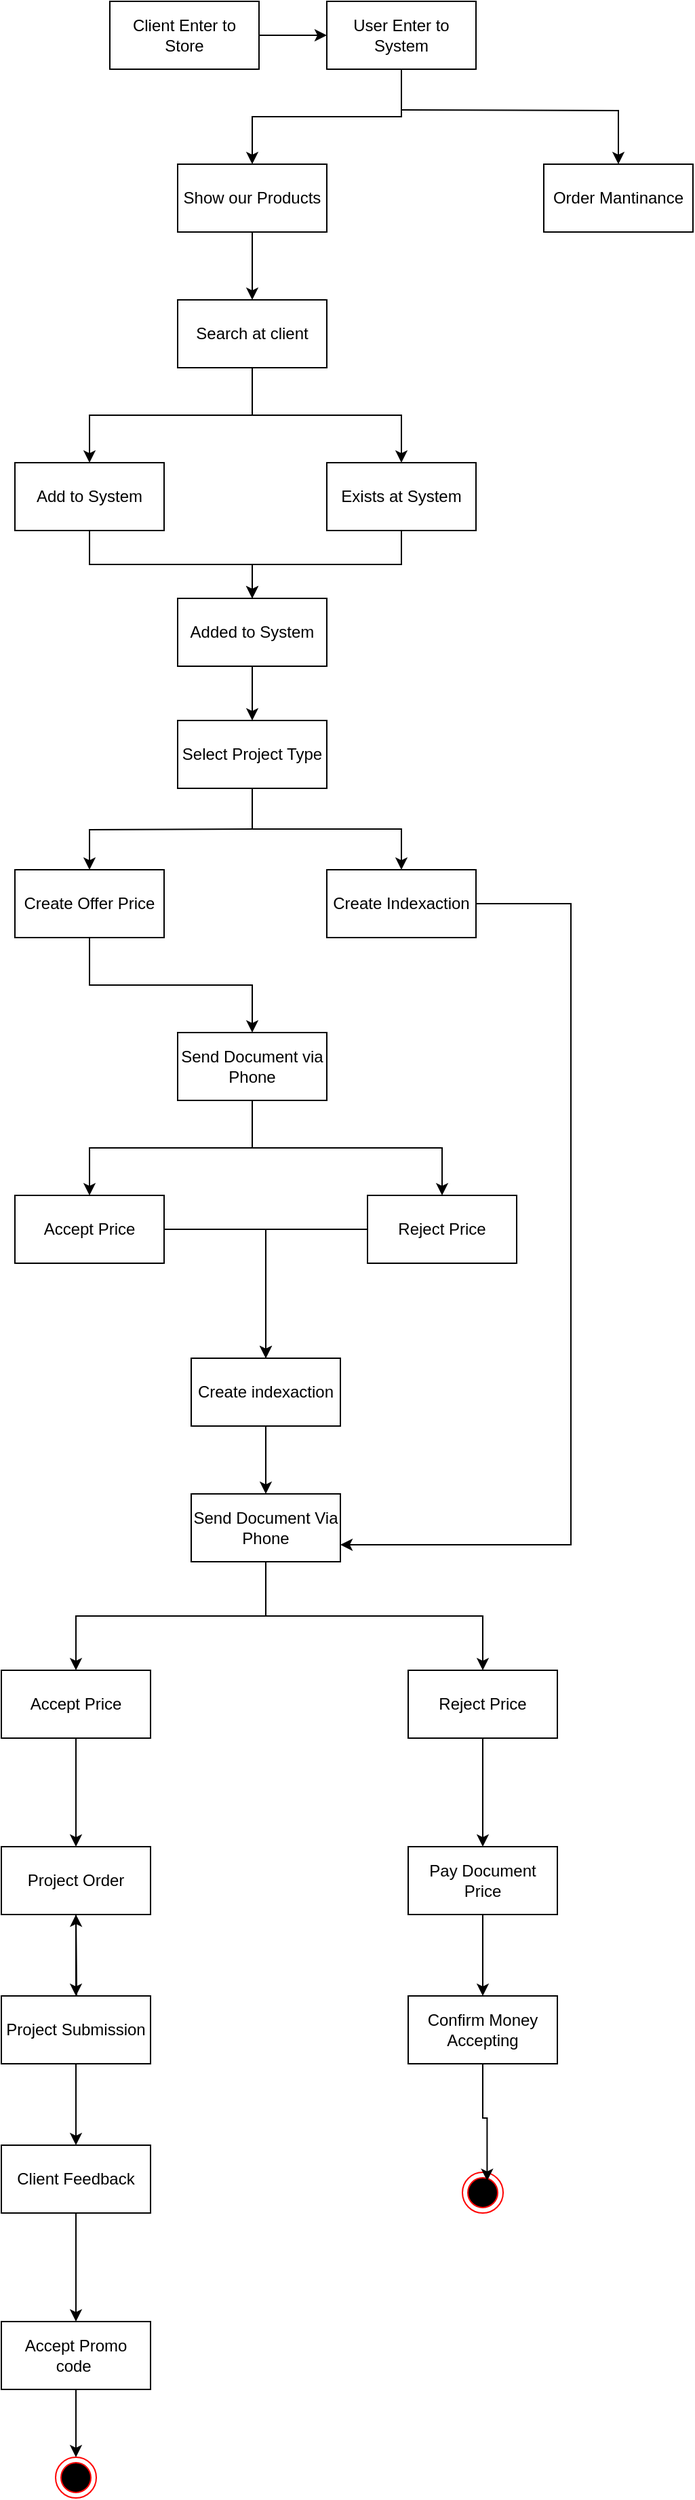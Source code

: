 <mxfile version="22.1.11" type="device">
  <diagram name="Page-1" id="9361dd3d-8414-5efd-6122-117bd74ce7a7">
    <mxGraphModel dx="818" dy="333" grid="1" gridSize="10" guides="1" tooltips="1" connect="1" arrows="1" fold="1" page="0" pageScale="1.5" pageWidth="826" pageHeight="1169" background="none" math="0" shadow="0">
      <root>
        <mxCell id="0" />
        <mxCell id="1" parent="0" />
        <mxCell id="7yB0A4BCbSumPsn5vP-0-91" style="edgeStyle=orthogonalEdgeStyle;rounded=0;orthogonalLoop=1;jettySize=auto;html=1;entryX=0;entryY=0.5;entryDx=0;entryDy=0;" edge="1" parent="1" source="7yB0A4BCbSumPsn5vP-0-89" target="7yB0A4BCbSumPsn5vP-0-90">
          <mxGeometry relative="1" as="geometry" />
        </mxCell>
        <mxCell id="7yB0A4BCbSumPsn5vP-0-89" value="Client Enter to Store" style="html=1;whiteSpace=wrap;" vertex="1" parent="1">
          <mxGeometry x="160" width="110" height="50" as="geometry" />
        </mxCell>
        <mxCell id="7yB0A4BCbSumPsn5vP-0-95" style="edgeStyle=orthogonalEdgeStyle;rounded=0;orthogonalLoop=1;jettySize=auto;html=1;" edge="1" parent="1" target="7yB0A4BCbSumPsn5vP-0-94">
          <mxGeometry relative="1" as="geometry">
            <mxPoint x="375" y="80" as="sourcePoint" />
          </mxGeometry>
        </mxCell>
        <mxCell id="7yB0A4BCbSumPsn5vP-0-102" style="edgeStyle=orthogonalEdgeStyle;rounded=0;orthogonalLoop=1;jettySize=auto;html=1;entryX=0.5;entryY=0;entryDx=0;entryDy=0;" edge="1" parent="1" source="7yB0A4BCbSumPsn5vP-0-90" target="7yB0A4BCbSumPsn5vP-0-101">
          <mxGeometry relative="1" as="geometry" />
        </mxCell>
        <mxCell id="7yB0A4BCbSumPsn5vP-0-90" value="User Enter to System" style="html=1;whiteSpace=wrap;" vertex="1" parent="1">
          <mxGeometry x="320" width="110" height="50" as="geometry" />
        </mxCell>
        <mxCell id="7yB0A4BCbSumPsn5vP-0-98" style="edgeStyle=orthogonalEdgeStyle;rounded=0;orthogonalLoop=1;jettySize=auto;html=1;entryX=0.5;entryY=0;entryDx=0;entryDy=0;exitX=0.5;exitY=1;exitDx=0;exitDy=0;" edge="1" parent="1" source="7yB0A4BCbSumPsn5vP-0-92" target="7yB0A4BCbSumPsn5vP-0-96">
          <mxGeometry relative="1" as="geometry" />
        </mxCell>
        <mxCell id="7yB0A4BCbSumPsn5vP-0-99" style="edgeStyle=orthogonalEdgeStyle;rounded=0;orthogonalLoop=1;jettySize=auto;html=1;" edge="1" parent="1" source="7yB0A4BCbSumPsn5vP-0-92" target="7yB0A4BCbSumPsn5vP-0-97">
          <mxGeometry relative="1" as="geometry" />
        </mxCell>
        <mxCell id="7yB0A4BCbSumPsn5vP-0-92" value="Search at client" style="html=1;whiteSpace=wrap;" vertex="1" parent="1">
          <mxGeometry x="210" y="220" width="110" height="50" as="geometry" />
        </mxCell>
        <mxCell id="7yB0A4BCbSumPsn5vP-0-94" value="Order Mantinance" style="html=1;whiteSpace=wrap;" vertex="1" parent="1">
          <mxGeometry x="480" y="120" width="110" height="50" as="geometry" />
        </mxCell>
        <mxCell id="7yB0A4BCbSumPsn5vP-0-105" style="edgeStyle=orthogonalEdgeStyle;rounded=0;orthogonalLoop=1;jettySize=auto;html=1;entryX=0.5;entryY=0;entryDx=0;entryDy=0;exitX=0.5;exitY=1;exitDx=0;exitDy=0;" edge="1" parent="1" source="7yB0A4BCbSumPsn5vP-0-96" target="7yB0A4BCbSumPsn5vP-0-100">
          <mxGeometry relative="1" as="geometry" />
        </mxCell>
        <mxCell id="7yB0A4BCbSumPsn5vP-0-96" value="Add to System" style="html=1;whiteSpace=wrap;" vertex="1" parent="1">
          <mxGeometry x="90" y="340" width="110" height="50" as="geometry" />
        </mxCell>
        <mxCell id="7yB0A4BCbSumPsn5vP-0-104" style="edgeStyle=orthogonalEdgeStyle;rounded=0;orthogonalLoop=1;jettySize=auto;html=1;entryX=0.5;entryY=0;entryDx=0;entryDy=0;" edge="1" parent="1" source="7yB0A4BCbSumPsn5vP-0-97" target="7yB0A4BCbSumPsn5vP-0-100">
          <mxGeometry relative="1" as="geometry" />
        </mxCell>
        <mxCell id="7yB0A4BCbSumPsn5vP-0-97" value="Exists at System" style="html=1;whiteSpace=wrap;" vertex="1" parent="1">
          <mxGeometry x="320" y="340" width="110" height="50" as="geometry" />
        </mxCell>
        <mxCell id="7yB0A4BCbSumPsn5vP-0-107" style="edgeStyle=orthogonalEdgeStyle;rounded=0;orthogonalLoop=1;jettySize=auto;html=1;entryX=0.5;entryY=0;entryDx=0;entryDy=0;" edge="1" parent="1" source="7yB0A4BCbSumPsn5vP-0-100" target="7yB0A4BCbSumPsn5vP-0-106">
          <mxGeometry relative="1" as="geometry" />
        </mxCell>
        <mxCell id="7yB0A4BCbSumPsn5vP-0-100" value="Added to System" style="html=1;whiteSpace=wrap;" vertex="1" parent="1">
          <mxGeometry x="210" y="440" width="110" height="50" as="geometry" />
        </mxCell>
        <mxCell id="7yB0A4BCbSumPsn5vP-0-103" style="edgeStyle=orthogonalEdgeStyle;rounded=0;orthogonalLoop=1;jettySize=auto;html=1;" edge="1" parent="1" source="7yB0A4BCbSumPsn5vP-0-101" target="7yB0A4BCbSumPsn5vP-0-92">
          <mxGeometry relative="1" as="geometry" />
        </mxCell>
        <mxCell id="7yB0A4BCbSumPsn5vP-0-101" value="Show our Products" style="html=1;whiteSpace=wrap;" vertex="1" parent="1">
          <mxGeometry x="210" y="120" width="110" height="50" as="geometry" />
        </mxCell>
        <mxCell id="7yB0A4BCbSumPsn5vP-0-110" style="edgeStyle=orthogonalEdgeStyle;rounded=0;orthogonalLoop=1;jettySize=auto;html=1;entryX=0.5;entryY=0;entryDx=0;entryDy=0;" edge="1" parent="1" target="7yB0A4BCbSumPsn5vP-0-108">
          <mxGeometry relative="1" as="geometry">
            <mxPoint x="265" y="610" as="sourcePoint" />
          </mxGeometry>
        </mxCell>
        <mxCell id="7yB0A4BCbSumPsn5vP-0-111" style="edgeStyle=orthogonalEdgeStyle;rounded=0;orthogonalLoop=1;jettySize=auto;html=1;" edge="1" parent="1" source="7yB0A4BCbSumPsn5vP-0-106" target="7yB0A4BCbSumPsn5vP-0-109">
          <mxGeometry relative="1" as="geometry" />
        </mxCell>
        <mxCell id="7yB0A4BCbSumPsn5vP-0-106" value="Select Project Type" style="html=1;whiteSpace=wrap;" vertex="1" parent="1">
          <mxGeometry x="210" y="530" width="110" height="50" as="geometry" />
        </mxCell>
        <mxCell id="7yB0A4BCbSumPsn5vP-0-114" style="edgeStyle=orthogonalEdgeStyle;rounded=0;orthogonalLoop=1;jettySize=auto;html=1;entryX=0.5;entryY=0;entryDx=0;entryDy=0;exitX=0.5;exitY=1;exitDx=0;exitDy=0;" edge="1" parent="1" source="7yB0A4BCbSumPsn5vP-0-108" target="7yB0A4BCbSumPsn5vP-0-112">
          <mxGeometry relative="1" as="geometry" />
        </mxCell>
        <mxCell id="7yB0A4BCbSumPsn5vP-0-108" value="Create Offer Price" style="html=1;whiteSpace=wrap;" vertex="1" parent="1">
          <mxGeometry x="90" y="640" width="110" height="50" as="geometry" />
        </mxCell>
        <mxCell id="7yB0A4BCbSumPsn5vP-0-129" style="edgeStyle=orthogonalEdgeStyle;rounded=0;orthogonalLoop=1;jettySize=auto;html=1;entryX=1;entryY=0.75;entryDx=0;entryDy=0;" edge="1" parent="1" source="7yB0A4BCbSumPsn5vP-0-109" target="7yB0A4BCbSumPsn5vP-0-123">
          <mxGeometry relative="1" as="geometry">
            <Array as="points">
              <mxPoint x="500" y="665" />
              <mxPoint x="500" y="1138" />
            </Array>
          </mxGeometry>
        </mxCell>
        <mxCell id="7yB0A4BCbSumPsn5vP-0-109" value="Create Indexaction" style="html=1;whiteSpace=wrap;" vertex="1" parent="1">
          <mxGeometry x="320" y="640" width="110" height="50" as="geometry" />
        </mxCell>
        <mxCell id="7yB0A4BCbSumPsn5vP-0-117" style="edgeStyle=orthogonalEdgeStyle;rounded=0;orthogonalLoop=1;jettySize=auto;html=1;exitX=0.5;exitY=1;exitDx=0;exitDy=0;" edge="1" parent="1" source="7yB0A4BCbSumPsn5vP-0-112" target="7yB0A4BCbSumPsn5vP-0-115">
          <mxGeometry relative="1" as="geometry" />
        </mxCell>
        <mxCell id="7yB0A4BCbSumPsn5vP-0-118" style="edgeStyle=orthogonalEdgeStyle;rounded=0;orthogonalLoop=1;jettySize=auto;html=1;exitX=0.5;exitY=1;exitDx=0;exitDy=0;" edge="1" parent="1" source="7yB0A4BCbSumPsn5vP-0-112" target="7yB0A4BCbSumPsn5vP-0-116">
          <mxGeometry relative="1" as="geometry" />
        </mxCell>
        <mxCell id="7yB0A4BCbSumPsn5vP-0-112" value="Send Document via Phone" style="html=1;whiteSpace=wrap;" vertex="1" parent="1">
          <mxGeometry x="210" y="760" width="110" height="50" as="geometry" />
        </mxCell>
        <mxCell id="7yB0A4BCbSumPsn5vP-0-120" style="edgeStyle=orthogonalEdgeStyle;rounded=0;orthogonalLoop=1;jettySize=auto;html=1;" edge="1" parent="1" source="7yB0A4BCbSumPsn5vP-0-115" target="7yB0A4BCbSumPsn5vP-0-119">
          <mxGeometry relative="1" as="geometry" />
        </mxCell>
        <mxCell id="7yB0A4BCbSumPsn5vP-0-115" value="Accept Price" style="html=1;whiteSpace=wrap;" vertex="1" parent="1">
          <mxGeometry x="90" y="880" width="110" height="50" as="geometry" />
        </mxCell>
        <mxCell id="7yB0A4BCbSumPsn5vP-0-122" style="edgeStyle=orthogonalEdgeStyle;rounded=0;orthogonalLoop=1;jettySize=auto;html=1;entryX=0.5;entryY=0;entryDx=0;entryDy=0;" edge="1" parent="1" source="7yB0A4BCbSumPsn5vP-0-116" target="7yB0A4BCbSumPsn5vP-0-119">
          <mxGeometry relative="1" as="geometry" />
        </mxCell>
        <mxCell id="7yB0A4BCbSumPsn5vP-0-116" value="Reject Price" style="html=1;whiteSpace=wrap;" vertex="1" parent="1">
          <mxGeometry x="350" y="880" width="110" height="50" as="geometry" />
        </mxCell>
        <mxCell id="7yB0A4BCbSumPsn5vP-0-124" style="edgeStyle=orthogonalEdgeStyle;rounded=0;orthogonalLoop=1;jettySize=auto;html=1;entryX=0.5;entryY=0;entryDx=0;entryDy=0;" edge="1" parent="1" source="7yB0A4BCbSumPsn5vP-0-119" target="7yB0A4BCbSumPsn5vP-0-123">
          <mxGeometry relative="1" as="geometry" />
        </mxCell>
        <mxCell id="7yB0A4BCbSumPsn5vP-0-119" value="Create indexaction" style="html=1;whiteSpace=wrap;" vertex="1" parent="1">
          <mxGeometry x="220" y="1000" width="110" height="50" as="geometry" />
        </mxCell>
        <mxCell id="7yB0A4BCbSumPsn5vP-0-127" style="edgeStyle=orthogonalEdgeStyle;rounded=0;orthogonalLoop=1;jettySize=auto;html=1;entryX=0.5;entryY=0;entryDx=0;entryDy=0;exitX=0.5;exitY=1;exitDx=0;exitDy=0;" edge="1" parent="1" source="7yB0A4BCbSumPsn5vP-0-123" target="7yB0A4BCbSumPsn5vP-0-125">
          <mxGeometry relative="1" as="geometry" />
        </mxCell>
        <mxCell id="7yB0A4BCbSumPsn5vP-0-128" style="edgeStyle=orthogonalEdgeStyle;rounded=0;orthogonalLoop=1;jettySize=auto;html=1;exitX=0.5;exitY=1;exitDx=0;exitDy=0;" edge="1" parent="1" source="7yB0A4BCbSumPsn5vP-0-123" target="7yB0A4BCbSumPsn5vP-0-126">
          <mxGeometry relative="1" as="geometry" />
        </mxCell>
        <mxCell id="7yB0A4BCbSumPsn5vP-0-123" value="Send Document Via Phone" style="html=1;whiteSpace=wrap;" vertex="1" parent="1">
          <mxGeometry x="220" y="1100" width="110" height="50" as="geometry" />
        </mxCell>
        <mxCell id="7yB0A4BCbSumPsn5vP-0-135" style="edgeStyle=orthogonalEdgeStyle;rounded=0;orthogonalLoop=1;jettySize=auto;html=1;entryX=0.5;entryY=0;entryDx=0;entryDy=0;" edge="1" parent="1" source="7yB0A4BCbSumPsn5vP-0-125">
          <mxGeometry relative="1" as="geometry">
            <mxPoint x="135" y="1360" as="targetPoint" />
          </mxGeometry>
        </mxCell>
        <mxCell id="7yB0A4BCbSumPsn5vP-0-125" value="Accept Price" style="html=1;whiteSpace=wrap;" vertex="1" parent="1">
          <mxGeometry x="80" y="1230" width="110" height="50" as="geometry" />
        </mxCell>
        <mxCell id="7yB0A4BCbSumPsn5vP-0-131" style="edgeStyle=orthogonalEdgeStyle;rounded=0;orthogonalLoop=1;jettySize=auto;html=1;entryX=0.5;entryY=0;entryDx=0;entryDy=0;" edge="1" parent="1" source="7yB0A4BCbSumPsn5vP-0-126" target="7yB0A4BCbSumPsn5vP-0-130">
          <mxGeometry relative="1" as="geometry" />
        </mxCell>
        <mxCell id="7yB0A4BCbSumPsn5vP-0-126" value="Reject Price" style="html=1;whiteSpace=wrap;" vertex="1" parent="1">
          <mxGeometry x="380" y="1230" width="110" height="50" as="geometry" />
        </mxCell>
        <mxCell id="7yB0A4BCbSumPsn5vP-0-133" style="edgeStyle=orthogonalEdgeStyle;rounded=0;orthogonalLoop=1;jettySize=auto;html=1;" edge="1" parent="1" source="7yB0A4BCbSumPsn5vP-0-130" target="7yB0A4BCbSumPsn5vP-0-132">
          <mxGeometry relative="1" as="geometry" />
        </mxCell>
        <mxCell id="7yB0A4BCbSumPsn5vP-0-130" value="Pay Document Price" style="html=1;whiteSpace=wrap;" vertex="1" parent="1">
          <mxGeometry x="380" y="1360" width="110" height="50" as="geometry" />
        </mxCell>
        <mxCell id="7yB0A4BCbSumPsn5vP-0-132" value="Confirm Money Accepting" style="html=1;whiteSpace=wrap;" vertex="1" parent="1">
          <mxGeometry x="380" y="1470" width="110" height="50" as="geometry" />
        </mxCell>
        <mxCell id="7yB0A4BCbSumPsn5vP-0-141" style="edgeStyle=orthogonalEdgeStyle;rounded=0;orthogonalLoop=1;jettySize=auto;html=1;" edge="1" parent="1" target="7yB0A4BCbSumPsn5vP-0-140">
          <mxGeometry relative="1" as="geometry">
            <mxPoint x="135" y="1520" as="sourcePoint" />
          </mxGeometry>
        </mxCell>
        <mxCell id="7yB0A4BCbSumPsn5vP-0-138" value="" style="ellipse;html=1;shape=endState;fillColor=#000000;strokeColor=#ff0000;" vertex="1" parent="1">
          <mxGeometry x="420" y="1600" width="30" height="30" as="geometry" />
        </mxCell>
        <mxCell id="7yB0A4BCbSumPsn5vP-0-139" style="edgeStyle=orthogonalEdgeStyle;rounded=0;orthogonalLoop=1;jettySize=auto;html=1;entryX=0.607;entryY=0.211;entryDx=0;entryDy=0;entryPerimeter=0;" edge="1" parent="1" source="7yB0A4BCbSumPsn5vP-0-132" target="7yB0A4BCbSumPsn5vP-0-138">
          <mxGeometry relative="1" as="geometry" />
        </mxCell>
        <mxCell id="7yB0A4BCbSumPsn5vP-0-143" style="edgeStyle=orthogonalEdgeStyle;rounded=0;orthogonalLoop=1;jettySize=auto;html=1;" edge="1" parent="1" source="7yB0A4BCbSumPsn5vP-0-140" target="7yB0A4BCbSumPsn5vP-0-142">
          <mxGeometry relative="1" as="geometry" />
        </mxCell>
        <mxCell id="7yB0A4BCbSumPsn5vP-0-140" value="Project Order" style="html=1;whiteSpace=wrap;" vertex="1" parent="1">
          <mxGeometry x="80" y="1360" width="110" height="50" as="geometry" />
        </mxCell>
        <mxCell id="7yB0A4BCbSumPsn5vP-0-145" style="edgeStyle=orthogonalEdgeStyle;rounded=0;orthogonalLoop=1;jettySize=auto;html=1;entryX=0.5;entryY=0;entryDx=0;entryDy=0;" edge="1" parent="1" source="7yB0A4BCbSumPsn5vP-0-142" target="7yB0A4BCbSumPsn5vP-0-144">
          <mxGeometry relative="1" as="geometry" />
        </mxCell>
        <mxCell id="7yB0A4BCbSumPsn5vP-0-142" value="Project Submission" style="html=1;whiteSpace=wrap;" vertex="1" parent="1">
          <mxGeometry x="80" y="1470" width="110" height="50" as="geometry" />
        </mxCell>
        <mxCell id="7yB0A4BCbSumPsn5vP-0-148" style="edgeStyle=orthogonalEdgeStyle;rounded=0;orthogonalLoop=1;jettySize=auto;html=1;entryX=0.5;entryY=0;entryDx=0;entryDy=0;" edge="1" parent="1" source="7yB0A4BCbSumPsn5vP-0-144" target="7yB0A4BCbSumPsn5vP-0-147">
          <mxGeometry relative="1" as="geometry" />
        </mxCell>
        <mxCell id="7yB0A4BCbSumPsn5vP-0-144" value="Client Feedback" style="html=1;whiteSpace=wrap;" vertex="1" parent="1">
          <mxGeometry x="80" y="1580" width="110" height="50" as="geometry" />
        </mxCell>
        <mxCell id="7yB0A4BCbSumPsn5vP-0-146" value="" style="ellipse;html=1;shape=endState;fillColor=#000000;strokeColor=#ff0000;" vertex="1" parent="1">
          <mxGeometry x="120" y="1810" width="30" height="30" as="geometry" />
        </mxCell>
        <mxCell id="7yB0A4BCbSumPsn5vP-0-149" style="edgeStyle=orthogonalEdgeStyle;rounded=0;orthogonalLoop=1;jettySize=auto;html=1;" edge="1" parent="1" source="7yB0A4BCbSumPsn5vP-0-147" target="7yB0A4BCbSumPsn5vP-0-146">
          <mxGeometry relative="1" as="geometry" />
        </mxCell>
        <mxCell id="7yB0A4BCbSumPsn5vP-0-147" value="Accept Promo code&amp;nbsp;" style="html=1;whiteSpace=wrap;" vertex="1" parent="1">
          <mxGeometry x="80" y="1710" width="110" height="50" as="geometry" />
        </mxCell>
      </root>
    </mxGraphModel>
  </diagram>
</mxfile>

